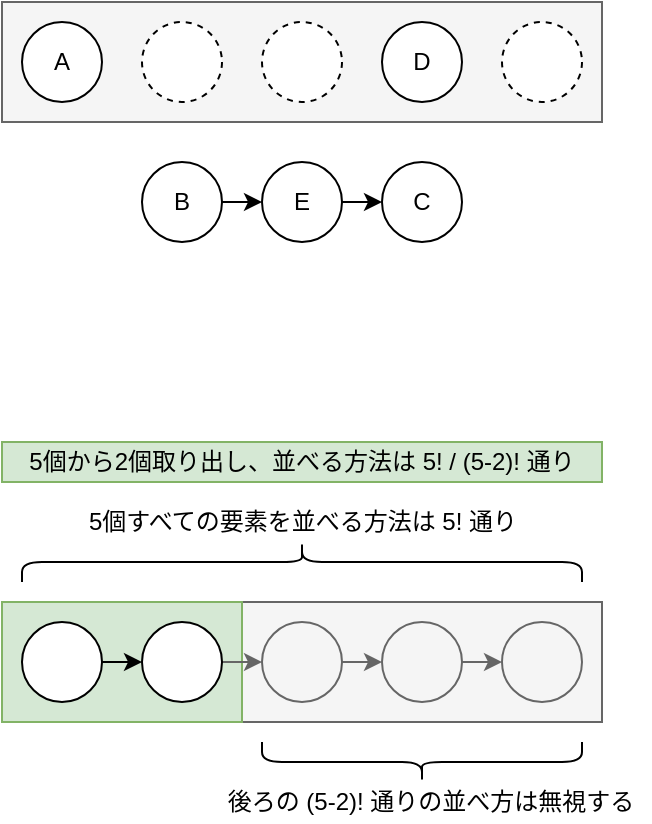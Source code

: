 <mxfile version="14.3.2" type="embed">
    <diagram id="Sr8SoD_fpmhMpfb0hFqi" name="ページ1">
        <mxGraphModel dx="911" dy="327" grid="1" gridSize="10" guides="1" tooltips="1" connect="1" arrows="1" fold="1" page="1" pageScale="1" pageWidth="827" pageHeight="1169" math="0" shadow="0">
            <root>
                <mxCell id="0"/>
                <mxCell id="1" parent="0"/>
                <mxCell id="60" value="" style="rounded=0;whiteSpace=wrap;html=1;fillColor=#f5f5f5;strokeColor=#666666;fontColor=#333333;" parent="1" vertex="1">
                    <mxGeometry x="230" y="450" width="180" height="60" as="geometry"/>
                </mxCell>
                <mxCell id="57" value="" style="rounded=0;whiteSpace=wrap;html=1;fillColor=#d5e8d4;strokeColor=#82b366;" parent="1" vertex="1">
                    <mxGeometry x="110" y="450" width="120" height="60" as="geometry"/>
                </mxCell>
                <mxCell id="38" value="" style="rounded=0;whiteSpace=wrap;html=1;fillColor=#f5f5f5;strokeColor=#666666;fontColor=#333333;" parent="1" vertex="1">
                    <mxGeometry x="110" y="150" width="300" height="60" as="geometry"/>
                </mxCell>
                <mxCell id="24" value="A" style="ellipse;whiteSpace=wrap;html=1;aspect=fixed;" parent="1" vertex="1">
                    <mxGeometry x="120" y="160" width="40" height="40" as="geometry"/>
                </mxCell>
                <mxCell id="32" style="edgeStyle=orthogonalEdgeStyle;rounded=0;orthogonalLoop=1;jettySize=auto;html=1;exitX=1;exitY=0.5;exitDx=0;exitDy=0;entryX=0;entryY=0.5;entryDx=0;entryDy=0;" parent="1" source="25" target="28" edge="1">
                    <mxGeometry relative="1" as="geometry"/>
                </mxCell>
                <mxCell id="25" value="B" style="ellipse;whiteSpace=wrap;html=1;aspect=fixed;" parent="1" vertex="1">
                    <mxGeometry x="180" y="230" width="40" height="40" as="geometry"/>
                </mxCell>
                <mxCell id="26" value="D" style="ellipse;whiteSpace=wrap;html=1;aspect=fixed;" parent="1" vertex="1">
                    <mxGeometry x="300" y="160" width="40" height="40" as="geometry"/>
                </mxCell>
                <mxCell id="27" value="C" style="ellipse;whiteSpace=wrap;html=1;aspect=fixed;" parent="1" vertex="1">
                    <mxGeometry x="300" y="230" width="40" height="40" as="geometry"/>
                </mxCell>
                <mxCell id="33" style="edgeStyle=orthogonalEdgeStyle;rounded=0;orthogonalLoop=1;jettySize=auto;html=1;exitX=1;exitY=0.5;exitDx=0;exitDy=0;entryX=0;entryY=0.5;entryDx=0;entryDy=0;" parent="1" source="28" target="27" edge="1">
                    <mxGeometry relative="1" as="geometry"/>
                </mxCell>
                <mxCell id="28" value="E" style="ellipse;whiteSpace=wrap;html=1;aspect=fixed;" parent="1" vertex="1">
                    <mxGeometry x="240" y="230" width="40" height="40" as="geometry"/>
                </mxCell>
                <mxCell id="29" value="" style="ellipse;whiteSpace=wrap;html=1;aspect=fixed;dashed=1;" parent="1" vertex="1">
                    <mxGeometry x="180" y="160" width="40" height="40" as="geometry"/>
                </mxCell>
                <mxCell id="30" value="" style="ellipse;whiteSpace=wrap;html=1;aspect=fixed;dashed=1;" parent="1" vertex="1">
                    <mxGeometry x="240" y="160" width="40" height="40" as="geometry"/>
                </mxCell>
                <mxCell id="31" value="" style="ellipse;whiteSpace=wrap;html=1;aspect=fixed;dashed=1;" parent="1" vertex="1">
                    <mxGeometry x="360" y="160" width="40" height="40" as="geometry"/>
                </mxCell>
                <mxCell id="59" style="edgeStyle=orthogonalEdgeStyle;rounded=0;orthogonalLoop=1;jettySize=auto;html=1;exitX=1;exitY=0.5;exitDx=0;exitDy=0;entryX=0;entryY=0.5;entryDx=0;entryDy=0;" parent="1" source="49" target="53" edge="1">
                    <mxGeometry relative="1" as="geometry"/>
                </mxCell>
                <mxCell id="49" value="" style="ellipse;whiteSpace=wrap;html=1;aspect=fixed;" parent="1" vertex="1">
                    <mxGeometry x="120" y="460" width="40" height="40" as="geometry"/>
                </mxCell>
                <mxCell id="50" style="edgeStyle=orthogonalEdgeStyle;rounded=0;orthogonalLoop=1;jettySize=auto;html=1;exitX=1;exitY=0.5;exitDx=0;exitDy=0;entryX=0;entryY=0.5;entryDx=0;entryDy=0;fillColor=#f5f5f5;strokeColor=#666666;" parent="1" source="51" target="56" edge="1">
                    <mxGeometry relative="1" as="geometry"/>
                </mxCell>
                <mxCell id="51" value="" style="ellipse;whiteSpace=wrap;html=1;aspect=fixed;fillColor=#f5f5f5;strokeColor=#666666;fontColor=#333333;" parent="1" vertex="1">
                    <mxGeometry x="240" y="460" width="40" height="40" as="geometry"/>
                </mxCell>
                <mxCell id="52" style="edgeStyle=orthogonalEdgeStyle;rounded=0;orthogonalLoop=1;jettySize=auto;html=1;exitX=1;exitY=0.5;exitDx=0;exitDy=0;entryX=0;entryY=0.5;entryDx=0;entryDy=0;fillColor=#f5f5f5;strokeColor=#666666;" parent="1" source="53" target="51" edge="1">
                    <mxGeometry relative="1" as="geometry"/>
                </mxCell>
                <mxCell id="53" value="" style="ellipse;whiteSpace=wrap;html=1;aspect=fixed;" parent="1" vertex="1">
                    <mxGeometry x="180" y="460" width="40" height="40" as="geometry"/>
                </mxCell>
                <mxCell id="54" value="" style="ellipse;whiteSpace=wrap;html=1;aspect=fixed;fillColor=#f5f5f5;strokeColor=#666666;fontColor=#333333;" parent="1" vertex="1">
                    <mxGeometry x="360" y="460" width="40" height="40" as="geometry"/>
                </mxCell>
                <mxCell id="55" style="edgeStyle=orthogonalEdgeStyle;rounded=0;orthogonalLoop=1;jettySize=auto;html=1;exitX=1;exitY=0.5;exitDx=0;exitDy=0;entryX=0;entryY=0.5;entryDx=0;entryDy=0;fillColor=#f5f5f5;strokeColor=#666666;" parent="1" source="56" target="54" edge="1">
                    <mxGeometry relative="1" as="geometry"/>
                </mxCell>
                <mxCell id="56" value="" style="ellipse;whiteSpace=wrap;html=1;aspect=fixed;fillColor=#f5f5f5;strokeColor=#666666;fontColor=#333333;" parent="1" vertex="1">
                    <mxGeometry x="300" y="460" width="40" height="40" as="geometry"/>
                </mxCell>
                <mxCell id="63" value="5個すべての要素を並べる方法は 5! 通り" style="text;html=1;align=center;verticalAlign=middle;resizable=0;points=[];autosize=1;" parent="1" vertex="1">
                    <mxGeometry x="145" y="400" width="230" height="20" as="geometry"/>
                </mxCell>
                <mxCell id="64" value="後ろの (5-2)! 通りの並べ方は無視する" style="text;html=1;align=center;verticalAlign=middle;resizable=0;points=[];autosize=1;" parent="1" vertex="1">
                    <mxGeometry x="214" y="540" width="220" height="20" as="geometry"/>
                </mxCell>
                <mxCell id="65" value="" style="shape=curlyBracket;whiteSpace=wrap;html=1;rounded=1;direction=north;" vertex="1" parent="1">
                    <mxGeometry x="240" y="520" width="160" height="20" as="geometry"/>
                </mxCell>
                <mxCell id="68" value="" style="shape=curlyBracket;whiteSpace=wrap;html=1;rounded=1;direction=south;" vertex="1" parent="1">
                    <mxGeometry x="120" y="420" width="280" height="20" as="geometry"/>
                </mxCell>
                <mxCell id="69" value="5個から2個取り出し、並べる方法は 5! / (5-2)! 通り" style="rounded=0;whiteSpace=wrap;html=1;fillColor=#d5e8d4;strokeColor=#82b366;" vertex="1" parent="1">
                    <mxGeometry x="110" y="370" width="300" height="20" as="geometry"/>
                </mxCell>
            </root>
        </mxGraphModel>
    </diagram>
</mxfile>